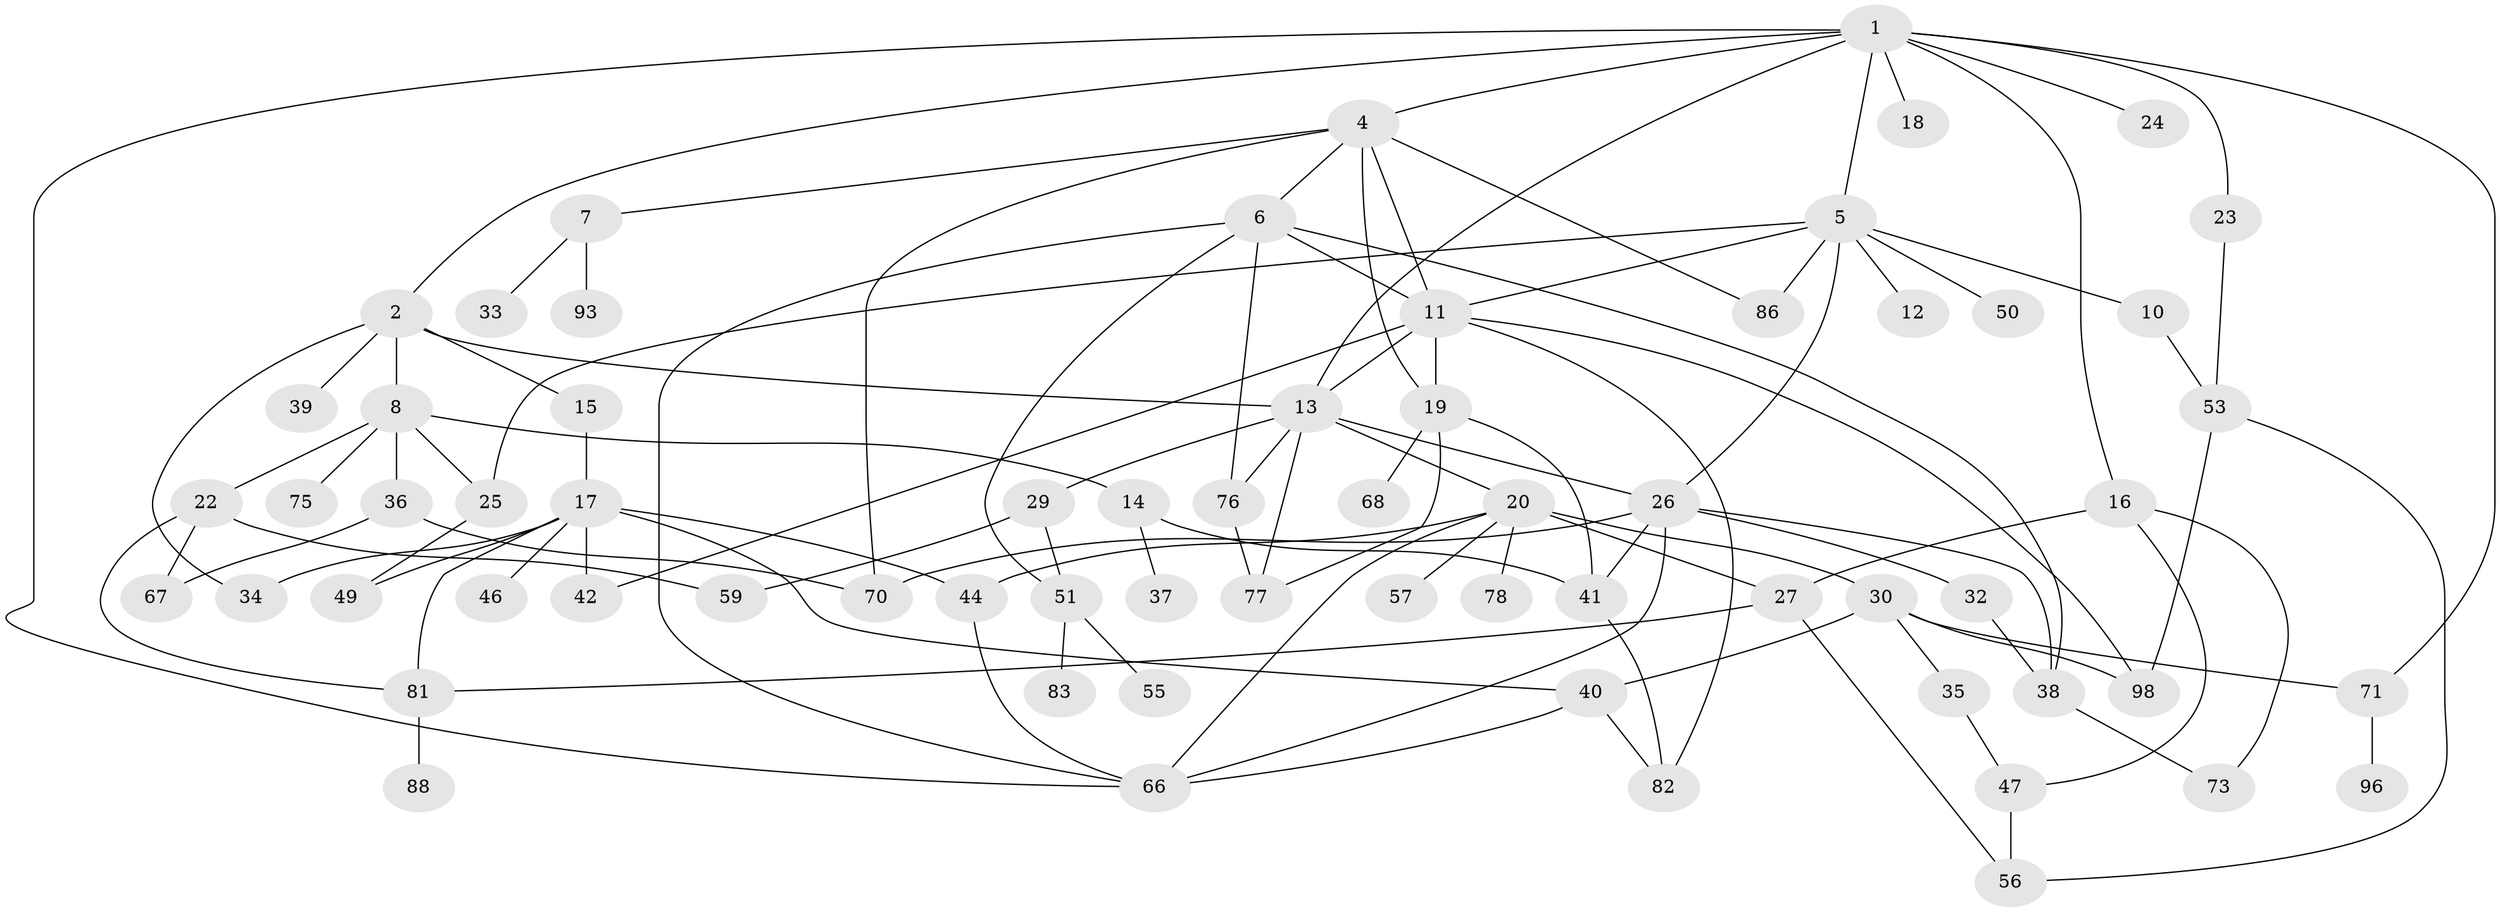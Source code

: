 // Generated by graph-tools (version 1.1) at 2025/51/02/27/25 19:51:37]
// undirected, 66 vertices, 108 edges
graph export_dot {
graph [start="1"]
  node [color=gray90,style=filled];
  1 [super="+31"];
  2 [super="+3"];
  4 [super="+58"];
  5 [super="+28"];
  6 [super="+62"];
  7 [super="+9"];
  8 [super="+89"];
  10;
  11 [super="+48"];
  12;
  13 [super="+87"];
  14 [super="+21"];
  15;
  16;
  17 [super="+95"];
  18;
  19 [super="+52"];
  20 [super="+84"];
  22;
  23;
  24;
  25 [super="+45"];
  26 [super="+85"];
  27 [super="+54"];
  29 [super="+69"];
  30 [super="+92"];
  32;
  33 [super="+74"];
  34;
  35;
  36 [super="+61"];
  37 [super="+43"];
  38 [super="+90"];
  39;
  40 [super="+63"];
  41 [super="+60"];
  42;
  44;
  46;
  47 [super="+65"];
  49;
  50;
  51 [super="+72"];
  53 [super="+64"];
  55;
  56;
  57 [super="+94"];
  59;
  66 [super="+80"];
  67 [super="+79"];
  68;
  70;
  71 [super="+97"];
  73;
  75;
  76;
  77;
  78;
  81 [super="+91"];
  82;
  83;
  86;
  88;
  93;
  96;
  98;
  1 -- 2;
  1 -- 4;
  1 -- 5;
  1 -- 16;
  1 -- 18;
  1 -- 23;
  1 -- 24;
  1 -- 13;
  1 -- 66;
  1 -- 71;
  2 -- 8;
  2 -- 34;
  2 -- 13;
  2 -- 15;
  2 -- 39;
  4 -- 6;
  4 -- 7;
  4 -- 11;
  4 -- 19;
  4 -- 70;
  4 -- 86;
  5 -- 10;
  5 -- 12;
  5 -- 26;
  5 -- 50;
  5 -- 86;
  5 -- 11;
  5 -- 25;
  6 -- 66;
  6 -- 76;
  6 -- 38;
  6 -- 51;
  6 -- 11;
  7 -- 33;
  7 -- 93;
  8 -- 14;
  8 -- 22;
  8 -- 25;
  8 -- 36 [weight=2];
  8 -- 75;
  10 -- 53;
  11 -- 13;
  11 -- 42;
  11 -- 82;
  11 -- 19;
  11 -- 98;
  13 -- 20;
  13 -- 26;
  13 -- 29;
  13 -- 76;
  13 -- 77;
  14 -- 37 [weight=2];
  14 -- 41;
  15 -- 17;
  16 -- 27;
  16 -- 73;
  16 -- 47;
  17 -- 40;
  17 -- 44;
  17 -- 46;
  17 -- 49;
  17 -- 42;
  17 -- 34;
  17 -- 81;
  19 -- 41;
  19 -- 68;
  19 -- 77;
  20 -- 30;
  20 -- 57;
  20 -- 78;
  20 -- 44 [weight=2];
  20 -- 66;
  20 -- 27;
  22 -- 67;
  22 -- 81;
  22 -- 59;
  23 -- 53;
  25 -- 49;
  26 -- 32;
  26 -- 70;
  26 -- 41;
  26 -- 66;
  26 -- 38;
  27 -- 56;
  27 -- 81;
  29 -- 51;
  29 -- 59;
  30 -- 35;
  30 -- 71;
  30 -- 98;
  30 -- 40;
  32 -- 38;
  35 -- 47;
  36 -- 70;
  36 -- 67;
  38 -- 73;
  40 -- 66;
  40 -- 82;
  41 -- 82;
  44 -- 66;
  47 -- 56;
  51 -- 55;
  51 -- 83;
  53 -- 98;
  53 -- 56;
  71 -- 96;
  76 -- 77;
  81 -- 88;
}
